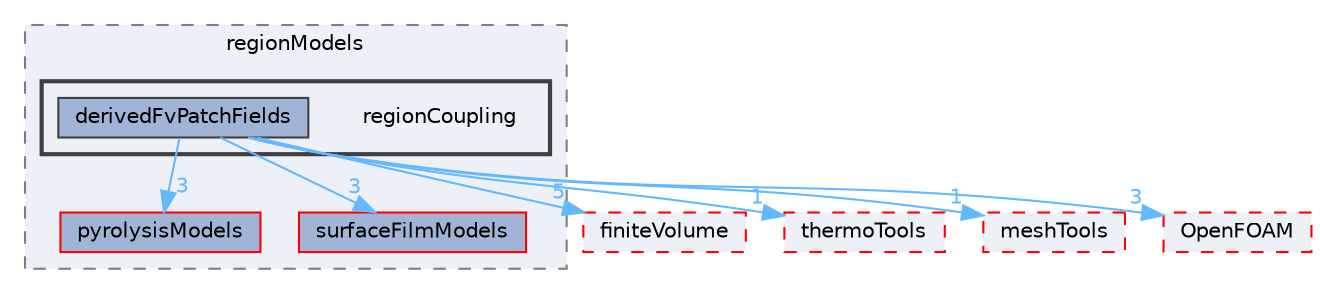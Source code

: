 digraph "src/regionModels/regionCoupling"
{
 // LATEX_PDF_SIZE
  bgcolor="transparent";
  edge [fontname=Helvetica,fontsize=10,labelfontname=Helvetica,labelfontsize=10];
  node [fontname=Helvetica,fontsize=10,shape=box,height=0.2,width=0.4];
  compound=true
  subgraph clusterdir_1cee61ac5e24023b73c87e3e265bd2be {
    graph [ bgcolor="#edf0f7", pencolor="grey50", label="regionModels", fontname=Helvetica,fontsize=10 style="filled,dashed", URL="dir_1cee61ac5e24023b73c87e3e265bd2be.html",tooltip=""]
  dir_11cc16c52a2c1ae001c7d6462411633c [label="pyrolysisModels", fillcolor="#a2b4d6", color="red", style="filled", URL="dir_11cc16c52a2c1ae001c7d6462411633c.html",tooltip=""];
  dir_76cda00b2119e3ca1b811eb59fd40c16 [label="surfaceFilmModels", fillcolor="#a2b4d6", color="red", style="filled", URL="dir_76cda00b2119e3ca1b811eb59fd40c16.html",tooltip=""];
  subgraph clusterdir_c87ef3e6b78969bdc2ee28161ce4593f {
    graph [ bgcolor="#edf0f7", pencolor="grey25", label="", fontname=Helvetica,fontsize=10 style="filled,bold", URL="dir_c87ef3e6b78969bdc2ee28161ce4593f.html",tooltip=""]
    dir_c87ef3e6b78969bdc2ee28161ce4593f [shape=plaintext, label="regionCoupling"];
  dir_a4cfb2738e85b1c7ee78dc9a7b4097d6 [label="derivedFvPatchFields", fillcolor="#a2b4d6", color="grey25", style="filled", URL="dir_a4cfb2738e85b1c7ee78dc9a7b4097d6.html",tooltip=""];
  }
  }
  dir_9bd15774b555cf7259a6fa18f99fe99b [label="finiteVolume", fillcolor="#edf0f7", color="red", style="filled,dashed", URL="dir_9bd15774b555cf7259a6fa18f99fe99b.html",tooltip=""];
  dir_f192f4b4b0cb4760a2ba041121ba3bbf [label="thermoTools", fillcolor="#edf0f7", color="red", style="filled,dashed", URL="dir_f192f4b4b0cb4760a2ba041121ba3bbf.html",tooltip=""];
  dir_ae30ad0bef50cf391b24c614251bb9fd [label="meshTools", fillcolor="#edf0f7", color="red", style="filled,dashed", URL="dir_ae30ad0bef50cf391b24c614251bb9fd.html",tooltip=""];
  dir_c5473ff19b20e6ec4dfe5c310b3778a8 [label="OpenFOAM", fillcolor="#edf0f7", color="red", style="filled,dashed", URL="dir_c5473ff19b20e6ec4dfe5c310b3778a8.html",tooltip=""];
  dir_a4cfb2738e85b1c7ee78dc9a7b4097d6->dir_c5473ff19b20e6ec4dfe5c310b3778a8 [headlabel="3", labeldistance=1.5 headhref="dir_000886_002695.html" href="dir_000886_002695.html" color="steelblue1" fontcolor="steelblue1"];
  dir_a4cfb2738e85b1c7ee78dc9a7b4097d6->dir_ae30ad0bef50cf391b24c614251bb9fd [headlabel="1", labeldistance=1.5 headhref="dir_000886_002382.html" href="dir_000886_002382.html" color="steelblue1" fontcolor="steelblue1"];
  dir_a4cfb2738e85b1c7ee78dc9a7b4097d6->dir_9bd15774b555cf7259a6fa18f99fe99b [headlabel="5", labeldistance=1.5 headhref="dir_000886_001387.html" href="dir_000886_001387.html" color="steelblue1" fontcolor="steelblue1"];
  dir_a4cfb2738e85b1c7ee78dc9a7b4097d6->dir_f192f4b4b0cb4760a2ba041121ba3bbf [headlabel="1", labeldistance=1.5 headhref="dir_000886_004029.html" href="dir_000886_004029.html" color="steelblue1" fontcolor="steelblue1"];
  dir_a4cfb2738e85b1c7ee78dc9a7b4097d6->dir_76cda00b2119e3ca1b811eb59fd40c16 [headlabel="3", labeldistance=1.5 headhref="dir_000886_003838.html" href="dir_000886_003838.html" color="steelblue1" fontcolor="steelblue1"];
  dir_a4cfb2738e85b1c7ee78dc9a7b4097d6->dir_11cc16c52a2c1ae001c7d6462411633c [headlabel="3", labeldistance=1.5 headhref="dir_000886_003143.html" href="dir_000886_003143.html" color="steelblue1" fontcolor="steelblue1"];
}
